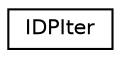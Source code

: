 digraph G
{
  edge [fontname="Helvetica",fontsize="10",labelfontname="Helvetica",labelfontsize="10"];
  node [fontname="Helvetica",fontsize="10",shape=record];
  rankdir=LR;
  Node1 [label="IDPIter",height=0.2,width=0.4,color="black", fillcolor="white", style="filled",URL="$d0/da3/structIDPIter.html"];
}
